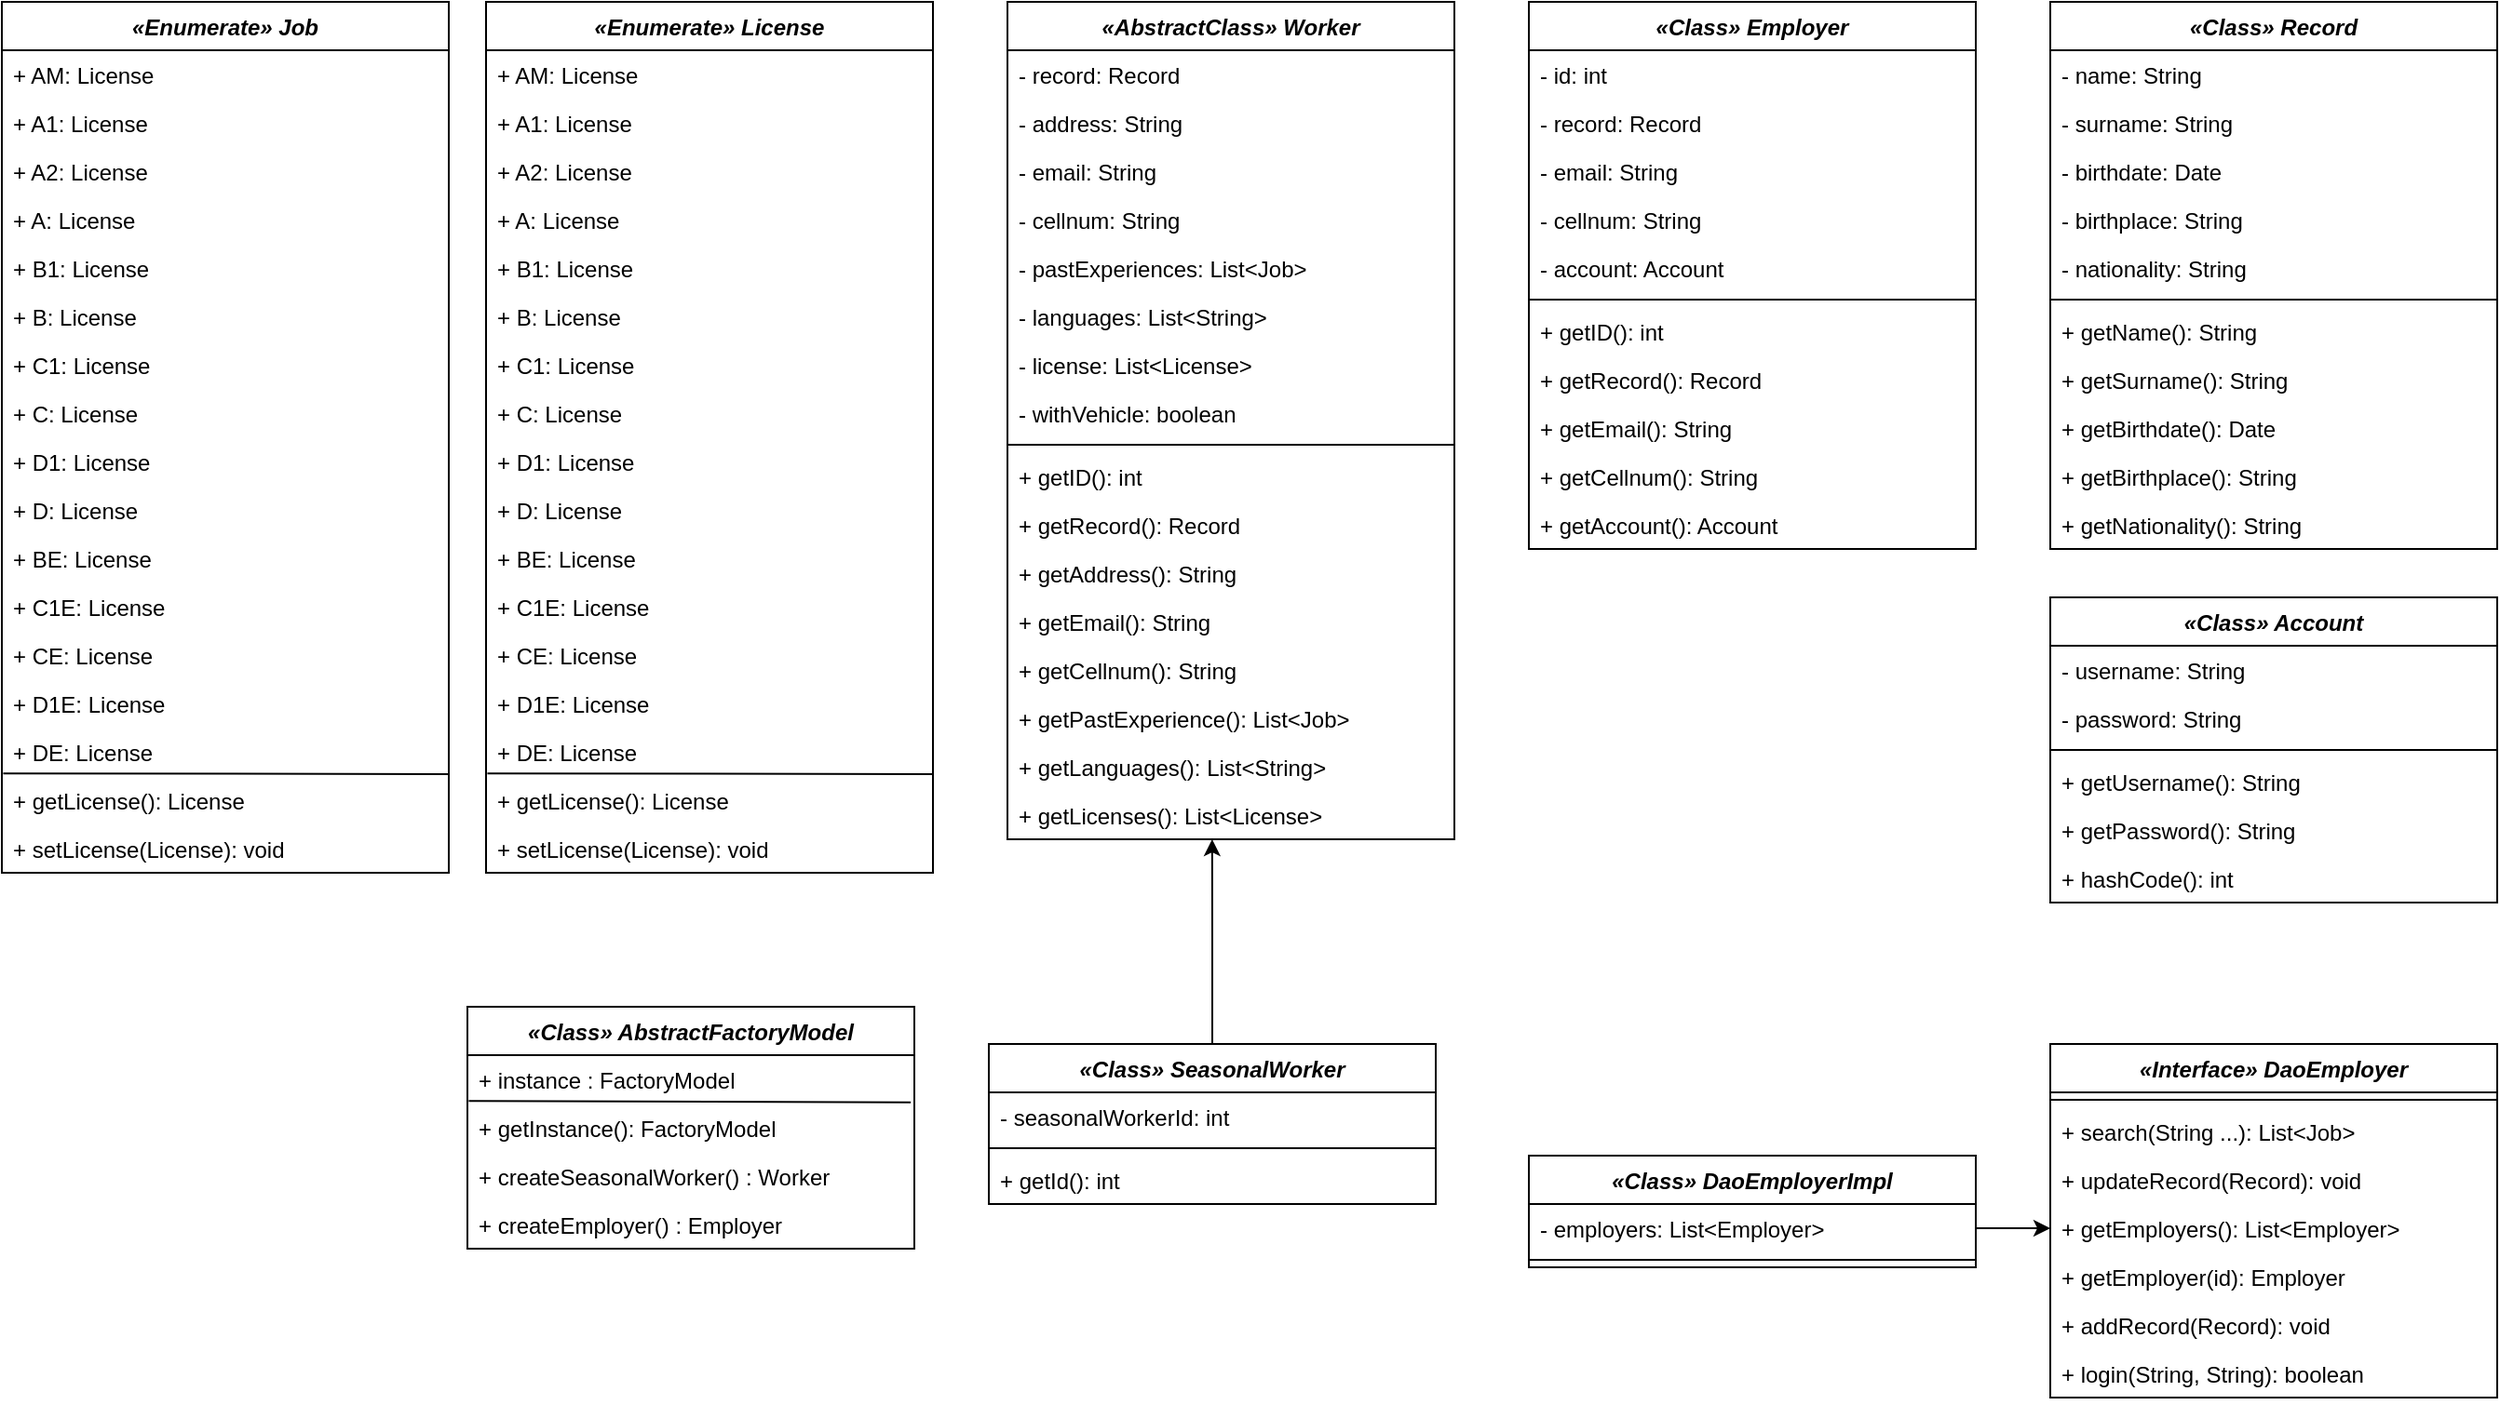 <mxfile version="20.0.4" type="device"><diagram id="C5RBs43oDa-KdzZeNtuy" name="Page-1"><mxGraphModel dx="2523" dy="904" grid="1" gridSize="10" guides="1" tooltips="1" connect="1" arrows="1" fold="1" page="1" pageScale="1" pageWidth="827" pageHeight="1169" math="0" shadow="0"><root><mxCell id="WIyWlLk6GJQsqaUBKTNV-0"/><mxCell id="WIyWlLk6GJQsqaUBKTNV-1" parent="WIyWlLk6GJQsqaUBKTNV-0"/><mxCell id="Jao88RqqPrniraEoFsSD-1" value="«Class» Employer" style="swimlane;fontStyle=3;align=center;verticalAlign=top;childLayout=stackLayout;horizontal=1;startSize=26;horizontalStack=0;resizeParent=1;resizeParentMax=0;resizeLast=0;collapsible=1;marginBottom=0;" parent="WIyWlLk6GJQsqaUBKTNV-1" vertex="1"><mxGeometry x="220" y="100" width="240" height="294" as="geometry"><mxRectangle x="220" y="100" width="100" height="30" as="alternateBounds"/></mxGeometry></mxCell><mxCell id="Jao88RqqPrniraEoFsSD-14" value="- id: int" style="text;strokeColor=none;fillColor=none;align=left;verticalAlign=top;spacingLeft=4;spacingRight=4;overflow=hidden;rotatable=0;points=[[0,0.5],[1,0.5]];portConstraint=eastwest;" parent="Jao88RqqPrniraEoFsSD-1" vertex="1"><mxGeometry y="26" width="240" height="26" as="geometry"/></mxCell><mxCell id="Jao88RqqPrniraEoFsSD-32" value="- record: Record" style="text;strokeColor=none;fillColor=none;align=left;verticalAlign=top;spacingLeft=4;spacingRight=4;overflow=hidden;rotatable=0;points=[[0,0.5],[1,0.5]];portConstraint=eastwest;" parent="Jao88RqqPrniraEoFsSD-1" vertex="1"><mxGeometry y="52" width="240" height="26" as="geometry"/></mxCell><mxCell id="Jao88RqqPrniraEoFsSD-8" value="- email: String&#xA;" style="text;strokeColor=none;fillColor=none;align=left;verticalAlign=top;spacingLeft=4;spacingRight=4;overflow=hidden;rotatable=0;points=[[0,0.5],[1,0.5]];portConstraint=eastwest;" parent="Jao88RqqPrniraEoFsSD-1" vertex="1"><mxGeometry y="78" width="240" height="26" as="geometry"/></mxCell><mxCell id="Jao88RqqPrniraEoFsSD-9" value="- cellnum: String" style="text;strokeColor=none;fillColor=none;align=left;verticalAlign=top;spacingLeft=4;spacingRight=4;overflow=hidden;rotatable=0;points=[[0,0.5],[1,0.5]];portConstraint=eastwest;" parent="Jao88RqqPrniraEoFsSD-1" vertex="1"><mxGeometry y="104" width="240" height="26" as="geometry"/></mxCell><mxCell id="Jao88RqqPrniraEoFsSD-10" value="- account: Account" style="text;strokeColor=none;fillColor=none;align=left;verticalAlign=top;spacingLeft=4;spacingRight=4;overflow=hidden;rotatable=0;points=[[0,0.5],[1,0.5]];portConstraint=eastwest;" parent="Jao88RqqPrniraEoFsSD-1" vertex="1"><mxGeometry y="130" width="240" height="26" as="geometry"/></mxCell><mxCell id="Jao88RqqPrniraEoFsSD-3" value="" style="line;strokeWidth=1;fillColor=none;align=left;verticalAlign=middle;spacingTop=-1;spacingLeft=3;spacingRight=3;rotatable=0;labelPosition=right;points=[];portConstraint=eastwest;" parent="Jao88RqqPrniraEoFsSD-1" vertex="1"><mxGeometry y="156" width="240" height="8" as="geometry"/></mxCell><mxCell id="Jao88RqqPrniraEoFsSD-4" value="+ getID(): int" style="text;strokeColor=none;fillColor=none;align=left;verticalAlign=top;spacingLeft=4;spacingRight=4;overflow=hidden;rotatable=0;points=[[0,0.5],[1,0.5]];portConstraint=eastwest;" parent="Jao88RqqPrniraEoFsSD-1" vertex="1"><mxGeometry y="164" width="240" height="26" as="geometry"/></mxCell><mxCell id="Jao88RqqPrniraEoFsSD-15" value="+ getRecord(): Record" style="text;strokeColor=none;fillColor=none;align=left;verticalAlign=top;spacingLeft=4;spacingRight=4;overflow=hidden;rotatable=0;points=[[0,0.5],[1,0.5]];portConstraint=eastwest;" parent="Jao88RqqPrniraEoFsSD-1" vertex="1"><mxGeometry y="190" width="240" height="26" as="geometry"/></mxCell><mxCell id="Jao88RqqPrniraEoFsSD-17" value="+ getEmail(): String" style="text;strokeColor=none;fillColor=none;align=left;verticalAlign=top;spacingLeft=4;spacingRight=4;overflow=hidden;rotatable=0;points=[[0,0.5],[1,0.5]];portConstraint=eastwest;" parent="Jao88RqqPrniraEoFsSD-1" vertex="1"><mxGeometry y="216" width="240" height="26" as="geometry"/></mxCell><mxCell id="Jao88RqqPrniraEoFsSD-19" value="+ getCellnum(): String" style="text;strokeColor=none;fillColor=none;align=left;verticalAlign=top;spacingLeft=4;spacingRight=4;overflow=hidden;rotatable=0;points=[[0,0.5],[1,0.5]];portConstraint=eastwest;" parent="Jao88RqqPrniraEoFsSD-1" vertex="1"><mxGeometry y="242" width="240" height="26" as="geometry"/></mxCell><mxCell id="Jao88RqqPrniraEoFsSD-20" value="+ getAccount(): Account" style="text;strokeColor=none;fillColor=none;align=left;verticalAlign=top;spacingLeft=4;spacingRight=4;overflow=hidden;rotatable=0;points=[[0,0.5],[1,0.5]];portConstraint=eastwest;" parent="Jao88RqqPrniraEoFsSD-1" vertex="1"><mxGeometry y="268" width="240" height="26" as="geometry"/></mxCell><mxCell id="Jao88RqqPrniraEoFsSD-33" value="«Class» Record" style="swimlane;fontStyle=3;align=center;verticalAlign=top;childLayout=stackLayout;horizontal=1;startSize=26;horizontalStack=0;resizeParent=1;resizeParentMax=0;resizeLast=0;collapsible=1;marginBottom=0;" parent="WIyWlLk6GJQsqaUBKTNV-1" vertex="1"><mxGeometry x="500" y="100" width="240" height="294" as="geometry"><mxRectangle x="220" y="100" width="100" height="30" as="alternateBounds"/></mxGeometry></mxCell><mxCell id="Jao88RqqPrniraEoFsSD-34" value="- name: String" style="text;strokeColor=none;fillColor=none;align=left;verticalAlign=top;spacingLeft=4;spacingRight=4;overflow=hidden;rotatable=0;points=[[0,0.5],[1,0.5]];portConstraint=eastwest;" parent="Jao88RqqPrniraEoFsSD-33" vertex="1"><mxGeometry y="26" width="240" height="26" as="geometry"/></mxCell><mxCell id="Jao88RqqPrniraEoFsSD-35" value="- surname: String" style="text;strokeColor=none;fillColor=none;align=left;verticalAlign=top;spacingLeft=4;spacingRight=4;overflow=hidden;rotatable=0;points=[[0,0.5],[1,0.5]];portConstraint=eastwest;" parent="Jao88RqqPrniraEoFsSD-33" vertex="1"><mxGeometry y="52" width="240" height="26" as="geometry"/></mxCell><mxCell id="Jao88RqqPrniraEoFsSD-36" value="- birthdate: Date &#xA;" style="text;strokeColor=none;fillColor=none;align=left;verticalAlign=top;spacingLeft=4;spacingRight=4;overflow=hidden;rotatable=0;points=[[0,0.5],[1,0.5]];portConstraint=eastwest;" parent="Jao88RqqPrniraEoFsSD-33" vertex="1"><mxGeometry y="78" width="240" height="26" as="geometry"/></mxCell><mxCell id="Jao88RqqPrniraEoFsSD-37" value="- birthplace: String" style="text;strokeColor=none;fillColor=none;align=left;verticalAlign=top;spacingLeft=4;spacingRight=4;overflow=hidden;rotatable=0;points=[[0,0.5],[1,0.5]];portConstraint=eastwest;" parent="Jao88RqqPrniraEoFsSD-33" vertex="1"><mxGeometry y="104" width="240" height="26" as="geometry"/></mxCell><mxCell id="Jao88RqqPrniraEoFsSD-38" value="- nationality: String" style="text;strokeColor=none;fillColor=none;align=left;verticalAlign=top;spacingLeft=4;spacingRight=4;overflow=hidden;rotatable=0;points=[[0,0.5],[1,0.5]];portConstraint=eastwest;" parent="Jao88RqqPrniraEoFsSD-33" vertex="1"><mxGeometry y="130" width="240" height="26" as="geometry"/></mxCell><mxCell id="Jao88RqqPrniraEoFsSD-39" value="" style="line;strokeWidth=1;fillColor=none;align=left;verticalAlign=middle;spacingTop=-1;spacingLeft=3;spacingRight=3;rotatable=0;labelPosition=right;points=[];portConstraint=eastwest;" parent="Jao88RqqPrniraEoFsSD-33" vertex="1"><mxGeometry y="156" width="240" height="8" as="geometry"/></mxCell><mxCell id="Jao88RqqPrniraEoFsSD-40" value="+ getName(): String" style="text;strokeColor=none;fillColor=none;align=left;verticalAlign=top;spacingLeft=4;spacingRight=4;overflow=hidden;rotatable=0;points=[[0,0.5],[1,0.5]];portConstraint=eastwest;" parent="Jao88RqqPrniraEoFsSD-33" vertex="1"><mxGeometry y="164" width="240" height="26" as="geometry"/></mxCell><mxCell id="Jao88RqqPrniraEoFsSD-49" value="+ getSurname(): String" style="text;strokeColor=none;fillColor=none;align=left;verticalAlign=top;spacingLeft=4;spacingRight=4;overflow=hidden;rotatable=0;points=[[0,0.5],[1,0.5]];portConstraint=eastwest;" parent="Jao88RqqPrniraEoFsSD-33" vertex="1"><mxGeometry y="190" width="240" height="26" as="geometry"/></mxCell><mxCell id="Jao88RqqPrniraEoFsSD-50" value="+ getBirthdate(): Date" style="text;strokeColor=none;fillColor=none;align=left;verticalAlign=top;spacingLeft=4;spacingRight=4;overflow=hidden;rotatable=0;points=[[0,0.5],[1,0.5]];portConstraint=eastwest;" parent="Jao88RqqPrniraEoFsSD-33" vertex="1"><mxGeometry y="216" width="240" height="26" as="geometry"/></mxCell><mxCell id="Jao88RqqPrniraEoFsSD-51" value="+ getBirthplace(): String" style="text;strokeColor=none;fillColor=none;align=left;verticalAlign=top;spacingLeft=4;spacingRight=4;overflow=hidden;rotatable=0;points=[[0,0.5],[1,0.5]];portConstraint=eastwest;" parent="Jao88RqqPrniraEoFsSD-33" vertex="1"><mxGeometry y="242" width="240" height="26" as="geometry"/></mxCell><mxCell id="Jao88RqqPrniraEoFsSD-52" value="+ getNationality(): String" style="text;strokeColor=none;fillColor=none;align=left;verticalAlign=top;spacingLeft=4;spacingRight=4;overflow=hidden;rotatable=0;points=[[0,0.5],[1,0.5]];portConstraint=eastwest;" parent="Jao88RqqPrniraEoFsSD-33" vertex="1"><mxGeometry y="268" width="240" height="26" as="geometry"/></mxCell><mxCell id="Jao88RqqPrniraEoFsSD-53" value="«Class» Account" style="swimlane;fontStyle=3;align=center;verticalAlign=top;childLayout=stackLayout;horizontal=1;startSize=26;horizontalStack=0;resizeParent=1;resizeParentMax=0;resizeLast=0;collapsible=1;marginBottom=0;" parent="WIyWlLk6GJQsqaUBKTNV-1" vertex="1"><mxGeometry x="500" y="420" width="240" height="164" as="geometry"><mxRectangle x="220" y="100" width="100" height="30" as="alternateBounds"/></mxGeometry></mxCell><mxCell id="Jao88RqqPrniraEoFsSD-12" value="- username: String" style="text;strokeColor=none;fillColor=none;align=left;verticalAlign=top;spacingLeft=4;spacingRight=4;overflow=hidden;rotatable=0;points=[[0,0.5],[1,0.5]];portConstraint=eastwest;" parent="Jao88RqqPrniraEoFsSD-53" vertex="1"><mxGeometry y="26" width="240" height="26" as="geometry"/></mxCell><mxCell id="Jao88RqqPrniraEoFsSD-13" value="- password: String" style="text;strokeColor=none;fillColor=none;align=left;verticalAlign=top;spacingLeft=4;spacingRight=4;overflow=hidden;rotatable=0;points=[[0,0.5],[1,0.5]];portConstraint=eastwest;" parent="Jao88RqqPrniraEoFsSD-53" vertex="1"><mxGeometry y="52" width="240" height="26" as="geometry"/></mxCell><mxCell id="Jao88RqqPrniraEoFsSD-59" value="" style="line;strokeWidth=1;fillColor=none;align=left;verticalAlign=middle;spacingTop=-1;spacingLeft=3;spacingRight=3;rotatable=0;labelPosition=right;points=[];portConstraint=eastwest;" parent="Jao88RqqPrniraEoFsSD-53" vertex="1"><mxGeometry y="78" width="240" height="8" as="geometry"/></mxCell><mxCell id="Jao88RqqPrniraEoFsSD-60" value="+ getUsername(): String" style="text;strokeColor=none;fillColor=none;align=left;verticalAlign=top;spacingLeft=4;spacingRight=4;overflow=hidden;rotatable=0;points=[[0,0.5],[1,0.5]];portConstraint=eastwest;" parent="Jao88RqqPrniraEoFsSD-53" vertex="1"><mxGeometry y="86" width="240" height="26" as="geometry"/></mxCell><mxCell id="Jao88RqqPrniraEoFsSD-61" value="+ getPassword(): String" style="text;strokeColor=none;fillColor=none;align=left;verticalAlign=top;spacingLeft=4;spacingRight=4;overflow=hidden;rotatable=0;points=[[0,0.5],[1,0.5]];portConstraint=eastwest;" parent="Jao88RqqPrniraEoFsSD-53" vertex="1"><mxGeometry y="112" width="240" height="26" as="geometry"/></mxCell><mxCell id="Jao88RqqPrniraEoFsSD-65" value="+ hashCode(): int" style="text;strokeColor=none;fillColor=none;align=left;verticalAlign=top;spacingLeft=4;spacingRight=4;overflow=hidden;rotatable=0;points=[[0,0.5],[1,0.5]];portConstraint=eastwest;" parent="Jao88RqqPrniraEoFsSD-53" vertex="1"><mxGeometry y="138" width="240" height="26" as="geometry"/></mxCell><mxCell id="Jao88RqqPrniraEoFsSD-66" value="«AbstractClass» Worker" style="swimlane;fontStyle=3;align=center;verticalAlign=top;childLayout=stackLayout;horizontal=1;startSize=26;horizontalStack=0;resizeParent=1;resizeParentMax=0;resizeLast=0;collapsible=1;marginBottom=0;" parent="WIyWlLk6GJQsqaUBKTNV-1" vertex="1"><mxGeometry x="-60" y="100" width="240" height="450" as="geometry"><mxRectangle x="220" y="100" width="100" height="30" as="alternateBounds"/></mxGeometry></mxCell><mxCell id="Jao88RqqPrniraEoFsSD-68" value="- record: Record" style="text;strokeColor=none;fillColor=none;align=left;verticalAlign=top;spacingLeft=4;spacingRight=4;overflow=hidden;rotatable=0;points=[[0,0.5],[1,0.5]];portConstraint=eastwest;" parent="Jao88RqqPrniraEoFsSD-66" vertex="1"><mxGeometry y="26" width="240" height="26" as="geometry"/></mxCell><mxCell id="Jao88RqqPrniraEoFsSD-69" value="- address: String&#xA;" style="text;strokeColor=none;fillColor=none;align=left;verticalAlign=top;spacingLeft=4;spacingRight=4;overflow=hidden;rotatable=0;points=[[0,0.5],[1,0.5]];portConstraint=eastwest;" parent="Jao88RqqPrniraEoFsSD-66" vertex="1"><mxGeometry y="52" width="240" height="26" as="geometry"/></mxCell><mxCell id="Jao88RqqPrniraEoFsSD-84" value="- email: String&#xA;" style="text;strokeColor=none;fillColor=none;align=left;verticalAlign=top;spacingLeft=4;spacingRight=4;overflow=hidden;rotatable=0;points=[[0,0.5],[1,0.5]];portConstraint=eastwest;" parent="Jao88RqqPrniraEoFsSD-66" vertex="1"><mxGeometry y="78" width="240" height="26" as="geometry"/></mxCell><mxCell id="Jao88RqqPrniraEoFsSD-70" value="- cellnum: String" style="text;strokeColor=none;fillColor=none;align=left;verticalAlign=top;spacingLeft=4;spacingRight=4;overflow=hidden;rotatable=0;points=[[0,0.5],[1,0.5]];portConstraint=eastwest;" parent="Jao88RqqPrniraEoFsSD-66" vertex="1"><mxGeometry y="104" width="240" height="26" as="geometry"/></mxCell><mxCell id="Jao88RqqPrniraEoFsSD-71" value="- pastExperiences: List&lt;Job&gt;" style="text;strokeColor=none;fillColor=none;align=left;verticalAlign=top;spacingLeft=4;spacingRight=4;overflow=hidden;rotatable=0;points=[[0,0.5],[1,0.5]];portConstraint=eastwest;" parent="Jao88RqqPrniraEoFsSD-66" vertex="1"><mxGeometry y="130" width="240" height="26" as="geometry"/></mxCell><mxCell id="Jao88RqqPrniraEoFsSD-86" value="- languages: List&lt;String&gt;" style="text;strokeColor=none;fillColor=none;align=left;verticalAlign=top;spacingLeft=4;spacingRight=4;overflow=hidden;rotatable=0;points=[[0,0.5],[1,0.5]];portConstraint=eastwest;" parent="Jao88RqqPrniraEoFsSD-66" vertex="1"><mxGeometry y="156" width="240" height="26" as="geometry"/></mxCell><mxCell id="Jao88RqqPrniraEoFsSD-87" value="- license: List&lt;License&gt;" style="text;strokeColor=none;fillColor=none;align=left;verticalAlign=top;spacingLeft=4;spacingRight=4;overflow=hidden;rotatable=0;points=[[0,0.5],[1,0.5]];portConstraint=eastwest;" parent="Jao88RqqPrniraEoFsSD-66" vertex="1"><mxGeometry y="182" width="240" height="26" as="geometry"/></mxCell><mxCell id="Jao88RqqPrniraEoFsSD-88" value="- withVehicle: boolean" style="text;strokeColor=none;fillColor=none;align=left;verticalAlign=top;spacingLeft=4;spacingRight=4;overflow=hidden;rotatable=0;points=[[0,0.5],[1,0.5]];portConstraint=eastwest;" parent="Jao88RqqPrniraEoFsSD-66" vertex="1"><mxGeometry y="208" width="240" height="26" as="geometry"/></mxCell><mxCell id="Jao88RqqPrniraEoFsSD-72" value="" style="line;strokeWidth=1;fillColor=none;align=left;verticalAlign=middle;spacingTop=-1;spacingLeft=3;spacingRight=3;rotatable=0;labelPosition=right;points=[];portConstraint=eastwest;" parent="Jao88RqqPrniraEoFsSD-66" vertex="1"><mxGeometry y="234" width="240" height="8" as="geometry"/></mxCell><mxCell id="Jao88RqqPrniraEoFsSD-73" value="+ getID(): int" style="text;strokeColor=none;fillColor=none;align=left;verticalAlign=top;spacingLeft=4;spacingRight=4;overflow=hidden;rotatable=0;points=[[0,0.5],[1,0.5]];portConstraint=eastwest;" parent="Jao88RqqPrniraEoFsSD-66" vertex="1"><mxGeometry y="242" width="240" height="26" as="geometry"/></mxCell><mxCell id="Jao88RqqPrniraEoFsSD-74" value="+ getRecord(): Record" style="text;strokeColor=none;fillColor=none;align=left;verticalAlign=top;spacingLeft=4;spacingRight=4;overflow=hidden;rotatable=0;points=[[0,0.5],[1,0.5]];portConstraint=eastwest;" parent="Jao88RqqPrniraEoFsSD-66" vertex="1"><mxGeometry y="268" width="240" height="26" as="geometry"/></mxCell><mxCell id="Jao88RqqPrniraEoFsSD-75" value="+ getAddress(): String" style="text;strokeColor=none;fillColor=none;align=left;verticalAlign=top;spacingLeft=4;spacingRight=4;overflow=hidden;rotatable=0;points=[[0,0.5],[1,0.5]];portConstraint=eastwest;" parent="Jao88RqqPrniraEoFsSD-66" vertex="1"><mxGeometry y="294" width="240" height="26" as="geometry"/></mxCell><mxCell id="Jao88RqqPrniraEoFsSD-89" value="+ getEmail(): String" style="text;strokeColor=none;fillColor=none;align=left;verticalAlign=top;spacingLeft=4;spacingRight=4;overflow=hidden;rotatable=0;points=[[0,0.5],[1,0.5]];portConstraint=eastwest;" parent="Jao88RqqPrniraEoFsSD-66" vertex="1"><mxGeometry y="320" width="240" height="26" as="geometry"/></mxCell><mxCell id="Jao88RqqPrniraEoFsSD-76" value="+ getCellnum(): String" style="text;strokeColor=none;fillColor=none;align=left;verticalAlign=top;spacingLeft=4;spacingRight=4;overflow=hidden;rotatable=0;points=[[0,0.5],[1,0.5]];portConstraint=eastwest;" parent="Jao88RqqPrniraEoFsSD-66" vertex="1"><mxGeometry y="346" width="240" height="26" as="geometry"/></mxCell><mxCell id="Jao88RqqPrniraEoFsSD-77" value="+ getPastExperience(): List&lt;Job&gt;" style="text;strokeColor=none;fillColor=none;align=left;verticalAlign=top;spacingLeft=4;spacingRight=4;overflow=hidden;rotatable=0;points=[[0,0.5],[1,0.5]];portConstraint=eastwest;" parent="Jao88RqqPrniraEoFsSD-66" vertex="1"><mxGeometry y="372" width="240" height="26" as="geometry"/></mxCell><mxCell id="Jao88RqqPrniraEoFsSD-90" value="+ getLanguages(): List&lt;String&gt;" style="text;strokeColor=none;fillColor=none;align=left;verticalAlign=top;spacingLeft=4;spacingRight=4;overflow=hidden;rotatable=0;points=[[0,0.5],[1,0.5]];portConstraint=eastwest;" parent="Jao88RqqPrniraEoFsSD-66" vertex="1"><mxGeometry y="398" width="240" height="26" as="geometry"/></mxCell><mxCell id="Jao88RqqPrniraEoFsSD-91" value="+ getLicenses(): List&lt;License&gt;" style="text;strokeColor=none;fillColor=none;align=left;verticalAlign=top;spacingLeft=4;spacingRight=4;overflow=hidden;rotatable=0;points=[[0,0.5],[1,0.5]];portConstraint=eastwest;" parent="Jao88RqqPrniraEoFsSD-66" vertex="1"><mxGeometry y="424" width="240" height="26" as="geometry"/></mxCell><mxCell id="i-1GnzoWFPsk3thp7C7R-12" value="«Enumerate» License" style="swimlane;fontStyle=3;align=center;verticalAlign=top;childLayout=stackLayout;horizontal=1;startSize=26;horizontalStack=0;resizeParent=1;resizeParentMax=0;resizeLast=0;collapsible=1;marginBottom=0;" parent="WIyWlLk6GJQsqaUBKTNV-1" vertex="1"><mxGeometry x="-340" y="100" width="240" height="468" as="geometry"><mxRectangle x="220" y="100" width="100" height="30" as="alternateBounds"/></mxGeometry></mxCell><mxCell id="i-1GnzoWFPsk3thp7C7R-32" value="+ AM: License" style="text;strokeColor=none;fillColor=none;align=left;verticalAlign=top;spacingLeft=4;spacingRight=4;overflow=hidden;rotatable=0;points=[[0,0.5],[1,0.5]];portConstraint=eastwest;" parent="i-1GnzoWFPsk3thp7C7R-12" vertex="1"><mxGeometry y="26" width="240" height="26" as="geometry"/></mxCell><mxCell id="i-1GnzoWFPsk3thp7C7R-13" value="+ A1: License" style="text;strokeColor=none;fillColor=none;align=left;verticalAlign=top;spacingLeft=4;spacingRight=4;overflow=hidden;rotatable=0;points=[[0,0.5],[1,0.5]];portConstraint=eastwest;" parent="i-1GnzoWFPsk3thp7C7R-12" vertex="1"><mxGeometry y="52" width="240" height="26" as="geometry"/></mxCell><mxCell id="i-1GnzoWFPsk3thp7C7R-14" value="+ A2: License" style="text;strokeColor=none;fillColor=none;align=left;verticalAlign=top;spacingLeft=4;spacingRight=4;overflow=hidden;rotatable=0;points=[[0,0.5],[1,0.5]];portConstraint=eastwest;" parent="i-1GnzoWFPsk3thp7C7R-12" vertex="1"><mxGeometry y="78" width="240" height="26" as="geometry"/></mxCell><mxCell id="i-1GnzoWFPsk3thp7C7R-15" value="+ A: License" style="text;strokeColor=none;fillColor=none;align=left;verticalAlign=top;spacingLeft=4;spacingRight=4;overflow=hidden;rotatable=0;points=[[0,0.5],[1,0.5]];portConstraint=eastwest;" parent="i-1GnzoWFPsk3thp7C7R-12" vertex="1"><mxGeometry y="104" width="240" height="26" as="geometry"/></mxCell><mxCell id="i-1GnzoWFPsk3thp7C7R-16" value="+ B1: License" style="text;strokeColor=none;fillColor=none;align=left;verticalAlign=top;spacingLeft=4;spacingRight=4;overflow=hidden;rotatable=0;points=[[0,0.5],[1,0.5]];portConstraint=eastwest;" parent="i-1GnzoWFPsk3thp7C7R-12" vertex="1"><mxGeometry y="130" width="240" height="26" as="geometry"/></mxCell><mxCell id="i-1GnzoWFPsk3thp7C7R-17" value="+ B: License" style="text;strokeColor=none;fillColor=none;align=left;verticalAlign=top;spacingLeft=4;spacingRight=4;overflow=hidden;rotatable=0;points=[[0,0.5],[1,0.5]];portConstraint=eastwest;" parent="i-1GnzoWFPsk3thp7C7R-12" vertex="1"><mxGeometry y="156" width="240" height="26" as="geometry"/></mxCell><mxCell id="i-1GnzoWFPsk3thp7C7R-18" value="+ C1: License" style="text;strokeColor=none;fillColor=none;align=left;verticalAlign=top;spacingLeft=4;spacingRight=4;overflow=hidden;rotatable=0;points=[[0,0.5],[1,0.5]];portConstraint=eastwest;" parent="i-1GnzoWFPsk3thp7C7R-12" vertex="1"><mxGeometry y="182" width="240" height="26" as="geometry"/></mxCell><mxCell id="i-1GnzoWFPsk3thp7C7R-19" value="+ C: License" style="text;strokeColor=none;fillColor=none;align=left;verticalAlign=top;spacingLeft=4;spacingRight=4;overflow=hidden;rotatable=0;points=[[0,0.5],[1,0.5]];portConstraint=eastwest;" parent="i-1GnzoWFPsk3thp7C7R-12" vertex="1"><mxGeometry y="208" width="240" height="26" as="geometry"/></mxCell><mxCell id="i-1GnzoWFPsk3thp7C7R-20" value="+ D1: License" style="text;strokeColor=none;fillColor=none;align=left;verticalAlign=top;spacingLeft=4;spacingRight=4;overflow=hidden;rotatable=0;points=[[0,0.5],[1,0.5]];portConstraint=eastwest;" parent="i-1GnzoWFPsk3thp7C7R-12" vertex="1"><mxGeometry y="234" width="240" height="26" as="geometry"/></mxCell><mxCell id="i-1GnzoWFPsk3thp7C7R-34" value="+ D: License" style="text;strokeColor=none;fillColor=none;align=left;verticalAlign=top;spacingLeft=4;spacingRight=4;overflow=hidden;rotatable=0;points=[[0,0.5],[1,0.5]];portConstraint=eastwest;" parent="i-1GnzoWFPsk3thp7C7R-12" vertex="1"><mxGeometry y="260" width="240" height="26" as="geometry"/></mxCell><mxCell id="i-1GnzoWFPsk3thp7C7R-21" value="+ BE: License" style="text;strokeColor=none;fillColor=none;align=left;verticalAlign=top;spacingLeft=4;spacingRight=4;overflow=hidden;rotatable=0;points=[[0,0.5],[1,0.5]];portConstraint=eastwest;" parent="i-1GnzoWFPsk3thp7C7R-12" vertex="1"><mxGeometry y="286" width="240" height="26" as="geometry"/></mxCell><mxCell id="i-1GnzoWFPsk3thp7C7R-33" value="+ C1E: License" style="text;strokeColor=none;fillColor=none;align=left;verticalAlign=top;spacingLeft=4;spacingRight=4;overflow=hidden;rotatable=0;points=[[0,0.5],[1,0.5]];portConstraint=eastwest;" parent="i-1GnzoWFPsk3thp7C7R-12" vertex="1"><mxGeometry y="312" width="240" height="26" as="geometry"/></mxCell><mxCell id="i-1GnzoWFPsk3thp7C7R-37" value="+ CE: License" style="text;strokeColor=none;fillColor=none;align=left;verticalAlign=top;spacingLeft=4;spacingRight=4;overflow=hidden;rotatable=0;points=[[0,0.5],[1,0.5]];portConstraint=eastwest;" parent="i-1GnzoWFPsk3thp7C7R-12" vertex="1"><mxGeometry y="338" width="240" height="26" as="geometry"/></mxCell><mxCell id="i-1GnzoWFPsk3thp7C7R-35" value="+ D1E: License" style="text;strokeColor=none;fillColor=none;align=left;verticalAlign=top;spacingLeft=4;spacingRight=4;overflow=hidden;rotatable=0;points=[[0,0.5],[1,0.5]];portConstraint=eastwest;" parent="i-1GnzoWFPsk3thp7C7R-12" vertex="1"><mxGeometry y="364" width="240" height="26" as="geometry"/></mxCell><mxCell id="i-1GnzoWFPsk3thp7C7R-36" value="+ DE: License" style="text;strokeColor=none;fillColor=none;align=left;verticalAlign=top;spacingLeft=4;spacingRight=4;overflow=hidden;rotatable=0;points=[[0,0.5],[1,0.5]];portConstraint=eastwest;" parent="i-1GnzoWFPsk3thp7C7R-12" vertex="1"><mxGeometry y="390" width="240" height="26" as="geometry"/></mxCell><mxCell id="i-1GnzoWFPsk3thp7C7R-56" value="+ getLicense(): License" style="text;strokeColor=none;fillColor=none;align=left;verticalAlign=top;spacingLeft=4;spacingRight=4;overflow=hidden;rotatable=0;points=[[0,0.5],[1,0.5]];portConstraint=eastwest;" parent="i-1GnzoWFPsk3thp7C7R-12" vertex="1"><mxGeometry y="416" width="240" height="26" as="geometry"/></mxCell><mxCell id="i-1GnzoWFPsk3thp7C7R-55" value="+ setLicense(License): void" style="text;strokeColor=none;fillColor=none;align=left;verticalAlign=top;spacingLeft=4;spacingRight=4;overflow=hidden;rotatable=0;points=[[0,0.5],[1,0.5]];portConstraint=eastwest;" parent="i-1GnzoWFPsk3thp7C7R-12" vertex="1"><mxGeometry y="442" width="240" height="26" as="geometry"/></mxCell><mxCell id="i-1GnzoWFPsk3thp7C7R-57" value="" style="endArrow=none;html=1;rounded=0;fontSize=12;exitX=0.003;exitY=-0.054;exitDx=0;exitDy=0;exitPerimeter=0;" parent="i-1GnzoWFPsk3thp7C7R-12" source="i-1GnzoWFPsk3thp7C7R-56" edge="1"><mxGeometry width="50" height="50" relative="1" as="geometry"><mxPoint x="460" y="300" as="sourcePoint"/><mxPoint x="240" y="415" as="targetPoint"/></mxGeometry></mxCell><mxCell id="mCgwIIw5FyevAwfbCoGd-12" style="edgeStyle=orthogonalEdgeStyle;rounded=0;orthogonalLoop=1;jettySize=auto;html=1;exitX=0.5;exitY=0;exitDx=0;exitDy=0;entryX=0.458;entryY=1;entryDx=0;entryDy=0;entryPerimeter=0;" edge="1" parent="WIyWlLk6GJQsqaUBKTNV-1" source="mCgwIIw5FyevAwfbCoGd-0" target="Jao88RqqPrniraEoFsSD-91"><mxGeometry relative="1" as="geometry"/></mxCell><mxCell id="mCgwIIw5FyevAwfbCoGd-0" value="«Class» SeasonalWorker" style="swimlane;fontStyle=3;align=center;verticalAlign=top;childLayout=stackLayout;horizontal=1;startSize=26;horizontalStack=0;resizeParent=1;resizeParentMax=0;resizeLast=0;collapsible=1;marginBottom=0;" vertex="1" parent="WIyWlLk6GJQsqaUBKTNV-1"><mxGeometry x="-70" y="660" width="240" height="86" as="geometry"><mxRectangle x="220" y="100" width="100" height="30" as="alternateBounds"/></mxGeometry></mxCell><mxCell id="Jao88RqqPrniraEoFsSD-92" value="- seasonalWorkerId: int" style="text;strokeColor=none;fillColor=none;align=left;verticalAlign=top;spacingLeft=4;spacingRight=4;overflow=hidden;rotatable=0;points=[[0,0.5],[1,0.5]];portConstraint=eastwest;" parent="mCgwIIw5FyevAwfbCoGd-0" vertex="1"><mxGeometry y="26" width="240" height="26" as="geometry"/></mxCell><mxCell id="mCgwIIw5FyevAwfbCoGd-6" value="" style="line;strokeWidth=1;fillColor=none;align=left;verticalAlign=middle;spacingTop=-1;spacingLeft=3;spacingRight=3;rotatable=0;labelPosition=right;points=[];portConstraint=eastwest;" vertex="1" parent="mCgwIIw5FyevAwfbCoGd-0"><mxGeometry y="52" width="240" height="8" as="geometry"/></mxCell><mxCell id="mCgwIIw5FyevAwfbCoGd-7" value="+ getId(): int" style="text;strokeColor=none;fillColor=none;align=left;verticalAlign=top;spacingLeft=4;spacingRight=4;overflow=hidden;rotatable=0;points=[[0,0.5],[1,0.5]];portConstraint=eastwest;" vertex="1" parent="mCgwIIw5FyevAwfbCoGd-0"><mxGeometry y="60" width="240" height="26" as="geometry"/></mxCell><mxCell id="mCgwIIw5FyevAwfbCoGd-13" value="«Enumerate» Job" style="swimlane;fontStyle=3;align=center;verticalAlign=top;childLayout=stackLayout;horizontal=1;startSize=26;horizontalStack=0;resizeParent=1;resizeParentMax=0;resizeLast=0;collapsible=1;marginBottom=0;" vertex="1" parent="WIyWlLk6GJQsqaUBKTNV-1"><mxGeometry x="-600" y="100" width="240" height="468" as="geometry"><mxRectangle x="220" y="100" width="100" height="30" as="alternateBounds"/></mxGeometry></mxCell><mxCell id="mCgwIIw5FyevAwfbCoGd-14" value="+ AM: License" style="text;strokeColor=none;fillColor=none;align=left;verticalAlign=top;spacingLeft=4;spacingRight=4;overflow=hidden;rotatable=0;points=[[0,0.5],[1,0.5]];portConstraint=eastwest;" vertex="1" parent="mCgwIIw5FyevAwfbCoGd-13"><mxGeometry y="26" width="240" height="26" as="geometry"/></mxCell><mxCell id="mCgwIIw5FyevAwfbCoGd-15" value="+ A1: License" style="text;strokeColor=none;fillColor=none;align=left;verticalAlign=top;spacingLeft=4;spacingRight=4;overflow=hidden;rotatable=0;points=[[0,0.5],[1,0.5]];portConstraint=eastwest;" vertex="1" parent="mCgwIIw5FyevAwfbCoGd-13"><mxGeometry y="52" width="240" height="26" as="geometry"/></mxCell><mxCell id="mCgwIIw5FyevAwfbCoGd-16" value="+ A2: License" style="text;strokeColor=none;fillColor=none;align=left;verticalAlign=top;spacingLeft=4;spacingRight=4;overflow=hidden;rotatable=0;points=[[0,0.5],[1,0.5]];portConstraint=eastwest;" vertex="1" parent="mCgwIIw5FyevAwfbCoGd-13"><mxGeometry y="78" width="240" height="26" as="geometry"/></mxCell><mxCell id="mCgwIIw5FyevAwfbCoGd-17" value="+ A: License" style="text;strokeColor=none;fillColor=none;align=left;verticalAlign=top;spacingLeft=4;spacingRight=4;overflow=hidden;rotatable=0;points=[[0,0.5],[1,0.5]];portConstraint=eastwest;" vertex="1" parent="mCgwIIw5FyevAwfbCoGd-13"><mxGeometry y="104" width="240" height="26" as="geometry"/></mxCell><mxCell id="mCgwIIw5FyevAwfbCoGd-18" value="+ B1: License" style="text;strokeColor=none;fillColor=none;align=left;verticalAlign=top;spacingLeft=4;spacingRight=4;overflow=hidden;rotatable=0;points=[[0,0.5],[1,0.5]];portConstraint=eastwest;" vertex="1" parent="mCgwIIw5FyevAwfbCoGd-13"><mxGeometry y="130" width="240" height="26" as="geometry"/></mxCell><mxCell id="mCgwIIw5FyevAwfbCoGd-19" value="+ B: License" style="text;strokeColor=none;fillColor=none;align=left;verticalAlign=top;spacingLeft=4;spacingRight=4;overflow=hidden;rotatable=0;points=[[0,0.5],[1,0.5]];portConstraint=eastwest;" vertex="1" parent="mCgwIIw5FyevAwfbCoGd-13"><mxGeometry y="156" width="240" height="26" as="geometry"/></mxCell><mxCell id="mCgwIIw5FyevAwfbCoGd-20" value="+ C1: License" style="text;strokeColor=none;fillColor=none;align=left;verticalAlign=top;spacingLeft=4;spacingRight=4;overflow=hidden;rotatable=0;points=[[0,0.5],[1,0.5]];portConstraint=eastwest;" vertex="1" parent="mCgwIIw5FyevAwfbCoGd-13"><mxGeometry y="182" width="240" height="26" as="geometry"/></mxCell><mxCell id="mCgwIIw5FyevAwfbCoGd-21" value="+ C: License" style="text;strokeColor=none;fillColor=none;align=left;verticalAlign=top;spacingLeft=4;spacingRight=4;overflow=hidden;rotatable=0;points=[[0,0.5],[1,0.5]];portConstraint=eastwest;" vertex="1" parent="mCgwIIw5FyevAwfbCoGd-13"><mxGeometry y="208" width="240" height="26" as="geometry"/></mxCell><mxCell id="mCgwIIw5FyevAwfbCoGd-22" value="+ D1: License" style="text;strokeColor=none;fillColor=none;align=left;verticalAlign=top;spacingLeft=4;spacingRight=4;overflow=hidden;rotatable=0;points=[[0,0.5],[1,0.5]];portConstraint=eastwest;" vertex="1" parent="mCgwIIw5FyevAwfbCoGd-13"><mxGeometry y="234" width="240" height="26" as="geometry"/></mxCell><mxCell id="mCgwIIw5FyevAwfbCoGd-23" value="+ D: License" style="text;strokeColor=none;fillColor=none;align=left;verticalAlign=top;spacingLeft=4;spacingRight=4;overflow=hidden;rotatable=0;points=[[0,0.5],[1,0.5]];portConstraint=eastwest;" vertex="1" parent="mCgwIIw5FyevAwfbCoGd-13"><mxGeometry y="260" width="240" height="26" as="geometry"/></mxCell><mxCell id="mCgwIIw5FyevAwfbCoGd-24" value="+ BE: License" style="text;strokeColor=none;fillColor=none;align=left;verticalAlign=top;spacingLeft=4;spacingRight=4;overflow=hidden;rotatable=0;points=[[0,0.5],[1,0.5]];portConstraint=eastwest;" vertex="1" parent="mCgwIIw5FyevAwfbCoGd-13"><mxGeometry y="286" width="240" height="26" as="geometry"/></mxCell><mxCell id="mCgwIIw5FyevAwfbCoGd-25" value="+ C1E: License" style="text;strokeColor=none;fillColor=none;align=left;verticalAlign=top;spacingLeft=4;spacingRight=4;overflow=hidden;rotatable=0;points=[[0,0.5],[1,0.5]];portConstraint=eastwest;" vertex="1" parent="mCgwIIw5FyevAwfbCoGd-13"><mxGeometry y="312" width="240" height="26" as="geometry"/></mxCell><mxCell id="mCgwIIw5FyevAwfbCoGd-26" value="+ CE: License" style="text;strokeColor=none;fillColor=none;align=left;verticalAlign=top;spacingLeft=4;spacingRight=4;overflow=hidden;rotatable=0;points=[[0,0.5],[1,0.5]];portConstraint=eastwest;" vertex="1" parent="mCgwIIw5FyevAwfbCoGd-13"><mxGeometry y="338" width="240" height="26" as="geometry"/></mxCell><mxCell id="mCgwIIw5FyevAwfbCoGd-27" value="+ D1E: License" style="text;strokeColor=none;fillColor=none;align=left;verticalAlign=top;spacingLeft=4;spacingRight=4;overflow=hidden;rotatable=0;points=[[0,0.5],[1,0.5]];portConstraint=eastwest;" vertex="1" parent="mCgwIIw5FyevAwfbCoGd-13"><mxGeometry y="364" width="240" height="26" as="geometry"/></mxCell><mxCell id="mCgwIIw5FyevAwfbCoGd-28" value="+ DE: License" style="text;strokeColor=none;fillColor=none;align=left;verticalAlign=top;spacingLeft=4;spacingRight=4;overflow=hidden;rotatable=0;points=[[0,0.5],[1,0.5]];portConstraint=eastwest;" vertex="1" parent="mCgwIIw5FyevAwfbCoGd-13"><mxGeometry y="390" width="240" height="26" as="geometry"/></mxCell><mxCell id="mCgwIIw5FyevAwfbCoGd-29" value="+ getLicense(): License" style="text;strokeColor=none;fillColor=none;align=left;verticalAlign=top;spacingLeft=4;spacingRight=4;overflow=hidden;rotatable=0;points=[[0,0.5],[1,0.5]];portConstraint=eastwest;" vertex="1" parent="mCgwIIw5FyevAwfbCoGd-13"><mxGeometry y="416" width="240" height="26" as="geometry"/></mxCell><mxCell id="mCgwIIw5FyevAwfbCoGd-30" value="+ setLicense(License): void" style="text;strokeColor=none;fillColor=none;align=left;verticalAlign=top;spacingLeft=4;spacingRight=4;overflow=hidden;rotatable=0;points=[[0,0.5],[1,0.5]];portConstraint=eastwest;" vertex="1" parent="mCgwIIw5FyevAwfbCoGd-13"><mxGeometry y="442" width="240" height="26" as="geometry"/></mxCell><mxCell id="mCgwIIw5FyevAwfbCoGd-31" value="" style="endArrow=none;html=1;rounded=0;fontSize=12;exitX=0.003;exitY=-0.054;exitDx=0;exitDy=0;exitPerimeter=0;" edge="1" parent="mCgwIIw5FyevAwfbCoGd-13" source="mCgwIIw5FyevAwfbCoGd-29"><mxGeometry width="50" height="50" relative="1" as="geometry"><mxPoint x="460" y="300" as="sourcePoint"/><mxPoint x="240" y="415" as="targetPoint"/></mxGeometry></mxCell><mxCell id="mCgwIIw5FyevAwfbCoGd-32" value="«Class» AbstractFactoryModel" style="swimlane;fontStyle=3;align=center;verticalAlign=top;childLayout=stackLayout;horizontal=1;startSize=26;horizontalStack=0;resizeParent=1;resizeParentMax=0;resizeLast=0;collapsible=1;marginBottom=0;" vertex="1" parent="WIyWlLk6GJQsqaUBKTNV-1"><mxGeometry x="-350" y="640" width="240" height="130" as="geometry"><mxRectangle x="220" y="100" width="100" height="30" as="alternateBounds"/></mxGeometry></mxCell><mxCell id="mCgwIIw5FyevAwfbCoGd-33" value="+ instance : FactoryModel" style="text;strokeColor=none;fillColor=none;align=left;verticalAlign=top;spacingLeft=4;spacingRight=4;overflow=hidden;rotatable=0;points=[[0,0.5],[1,0.5]];portConstraint=eastwest;" vertex="1" parent="mCgwIIw5FyevAwfbCoGd-32"><mxGeometry y="26" width="240" height="26" as="geometry"/></mxCell><mxCell id="mCgwIIw5FyevAwfbCoGd-48" value="+ getInstance(): FactoryModel" style="text;strokeColor=none;fillColor=none;align=left;verticalAlign=top;spacingLeft=4;spacingRight=4;overflow=hidden;rotatable=0;points=[[0,0.5],[1,0.5]];portConstraint=eastwest;" vertex="1" parent="mCgwIIw5FyevAwfbCoGd-32"><mxGeometry y="52" width="240" height="26" as="geometry"/></mxCell><mxCell id="mCgwIIw5FyevAwfbCoGd-50" value="" style="endArrow=none;html=1;rounded=0;fontSize=12;exitX=0.003;exitY=-0.054;exitDx=0;exitDy=0;exitPerimeter=0;entryX=0.992;entryY=-0.026;entryDx=0;entryDy=0;entryPerimeter=0;" edge="1" parent="mCgwIIw5FyevAwfbCoGd-32" source="mCgwIIw5FyevAwfbCoGd-48" target="mCgwIIw5FyevAwfbCoGd-48"><mxGeometry width="50" height="50" relative="1" as="geometry"><mxPoint x="460" y="300" as="sourcePoint"/><mxPoint x="240" y="415" as="targetPoint"/></mxGeometry></mxCell><mxCell id="mCgwIIw5FyevAwfbCoGd-52" value="+ createSeasonalWorker() : Worker" style="text;strokeColor=none;fillColor=none;align=left;verticalAlign=top;spacingLeft=4;spacingRight=4;overflow=hidden;rotatable=0;points=[[0,0.5],[1,0.5]];portConstraint=eastwest;" vertex="1" parent="mCgwIIw5FyevAwfbCoGd-32"><mxGeometry y="78" width="240" height="26" as="geometry"/></mxCell><mxCell id="mCgwIIw5FyevAwfbCoGd-49" value="+ createEmployer() : Employer" style="text;strokeColor=none;fillColor=none;align=left;verticalAlign=top;spacingLeft=4;spacingRight=4;overflow=hidden;rotatable=0;points=[[0,0.5],[1,0.5]];portConstraint=eastwest;" vertex="1" parent="mCgwIIw5FyevAwfbCoGd-32"><mxGeometry y="104" width="240" height="26" as="geometry"/></mxCell><mxCell id="mCgwIIw5FyevAwfbCoGd-53" value="«Class» DaoEmployerImpl" style="swimlane;fontStyle=3;align=center;verticalAlign=top;childLayout=stackLayout;horizontal=1;startSize=26;horizontalStack=0;resizeParent=1;resizeParentMax=0;resizeLast=0;collapsible=1;marginBottom=0;" vertex="1" parent="WIyWlLk6GJQsqaUBKTNV-1"><mxGeometry x="220" y="720" width="240" height="60" as="geometry"><mxRectangle x="220" y="100" width="100" height="30" as="alternateBounds"/></mxGeometry></mxCell><mxCell id="mCgwIIw5FyevAwfbCoGd-54" value="- employers: List&lt;Employer&gt;" style="text;strokeColor=none;fillColor=none;align=left;verticalAlign=top;spacingLeft=4;spacingRight=4;overflow=hidden;rotatable=0;points=[[0,0.5],[1,0.5]];portConstraint=eastwest;" vertex="1" parent="mCgwIIw5FyevAwfbCoGd-53"><mxGeometry y="26" width="240" height="26" as="geometry"/></mxCell><mxCell id="mCgwIIw5FyevAwfbCoGd-59" value="" style="line;strokeWidth=1;fillColor=none;align=left;verticalAlign=middle;spacingTop=-1;spacingLeft=3;spacingRight=3;rotatable=0;labelPosition=right;points=[];portConstraint=eastwest;" vertex="1" parent="mCgwIIw5FyevAwfbCoGd-53"><mxGeometry y="52" width="240" height="8" as="geometry"/></mxCell><mxCell id="mCgwIIw5FyevAwfbCoGd-85" value="«Interface» DaoEmployer" style="swimlane;fontStyle=3;align=center;verticalAlign=top;childLayout=stackLayout;horizontal=1;startSize=26;horizontalStack=0;resizeParent=1;resizeParentMax=0;resizeLast=0;collapsible=1;marginBottom=0;" vertex="1" parent="WIyWlLk6GJQsqaUBKTNV-1"><mxGeometry x="500" y="660" width="240" height="190" as="geometry"><mxRectangle x="220" y="100" width="100" height="30" as="alternateBounds"/></mxGeometry></mxCell><mxCell id="mCgwIIw5FyevAwfbCoGd-88" value="" style="line;strokeWidth=1;fillColor=none;align=left;verticalAlign=middle;spacingTop=-1;spacingLeft=3;spacingRight=3;rotatable=0;labelPosition=right;points=[];portConstraint=eastwest;" vertex="1" parent="mCgwIIw5FyevAwfbCoGd-85"><mxGeometry y="26" width="240" height="8" as="geometry"/></mxCell><mxCell id="mCgwIIw5FyevAwfbCoGd-93" value="+ search(String ...): List&lt;Job&gt;" style="text;strokeColor=none;fillColor=none;align=left;verticalAlign=top;spacingLeft=4;spacingRight=4;overflow=hidden;rotatable=0;points=[[0,0.5],[1,0.5]];portConstraint=eastwest;" vertex="1" parent="mCgwIIw5FyevAwfbCoGd-85"><mxGeometry y="34" width="240" height="26" as="geometry"/></mxCell><mxCell id="mCgwIIw5FyevAwfbCoGd-94" value="+ updateRecord(Record): void" style="text;strokeColor=none;fillColor=none;align=left;verticalAlign=top;spacingLeft=4;spacingRight=4;overflow=hidden;rotatable=0;points=[[0,0.5],[1,0.5]];portConstraint=eastwest;" vertex="1" parent="mCgwIIw5FyevAwfbCoGd-85"><mxGeometry y="60" width="240" height="26" as="geometry"/></mxCell><mxCell id="mCgwIIw5FyevAwfbCoGd-98" value="+ getEmployers(): List&lt;Employer&gt;" style="text;strokeColor=none;fillColor=none;align=left;verticalAlign=top;spacingLeft=4;spacingRight=4;overflow=hidden;rotatable=0;points=[[0,0.5],[1,0.5]];portConstraint=eastwest;" vertex="1" parent="mCgwIIw5FyevAwfbCoGd-85"><mxGeometry y="86" width="240" height="26" as="geometry"/></mxCell><mxCell id="mCgwIIw5FyevAwfbCoGd-97" value="+ getEmployer(id): Employer" style="text;strokeColor=none;fillColor=none;align=left;verticalAlign=top;spacingLeft=4;spacingRight=4;overflow=hidden;rotatable=0;points=[[0,0.5],[1,0.5]];portConstraint=eastwest;" vertex="1" parent="mCgwIIw5FyevAwfbCoGd-85"><mxGeometry y="112" width="240" height="26" as="geometry"/></mxCell><mxCell id="mCgwIIw5FyevAwfbCoGd-95" value="+ addRecord(Record): void" style="text;strokeColor=none;fillColor=none;align=left;verticalAlign=top;spacingLeft=4;spacingRight=4;overflow=hidden;rotatable=0;points=[[0,0.5],[1,0.5]];portConstraint=eastwest;" vertex="1" parent="mCgwIIw5FyevAwfbCoGd-85"><mxGeometry y="138" width="240" height="26" as="geometry"/></mxCell><mxCell id="mCgwIIw5FyevAwfbCoGd-92" value="+ login(String, String): boolean" style="text;strokeColor=none;fillColor=none;align=left;verticalAlign=top;spacingLeft=4;spacingRight=4;overflow=hidden;rotatable=0;points=[[0,0.5],[1,0.5]];portConstraint=eastwest;" vertex="1" parent="mCgwIIw5FyevAwfbCoGd-85"><mxGeometry y="164" width="240" height="26" as="geometry"/></mxCell><mxCell id="mCgwIIw5FyevAwfbCoGd-102" style="edgeStyle=orthogonalEdgeStyle;rounded=0;orthogonalLoop=1;jettySize=auto;html=1;exitX=1;exitY=0.5;exitDx=0;exitDy=0;entryX=0;entryY=0.5;entryDx=0;entryDy=0;" edge="1" parent="WIyWlLk6GJQsqaUBKTNV-1" source="mCgwIIw5FyevAwfbCoGd-54" target="mCgwIIw5FyevAwfbCoGd-98"><mxGeometry relative="1" as="geometry"/></mxCell></root></mxGraphModel></diagram></mxfile>